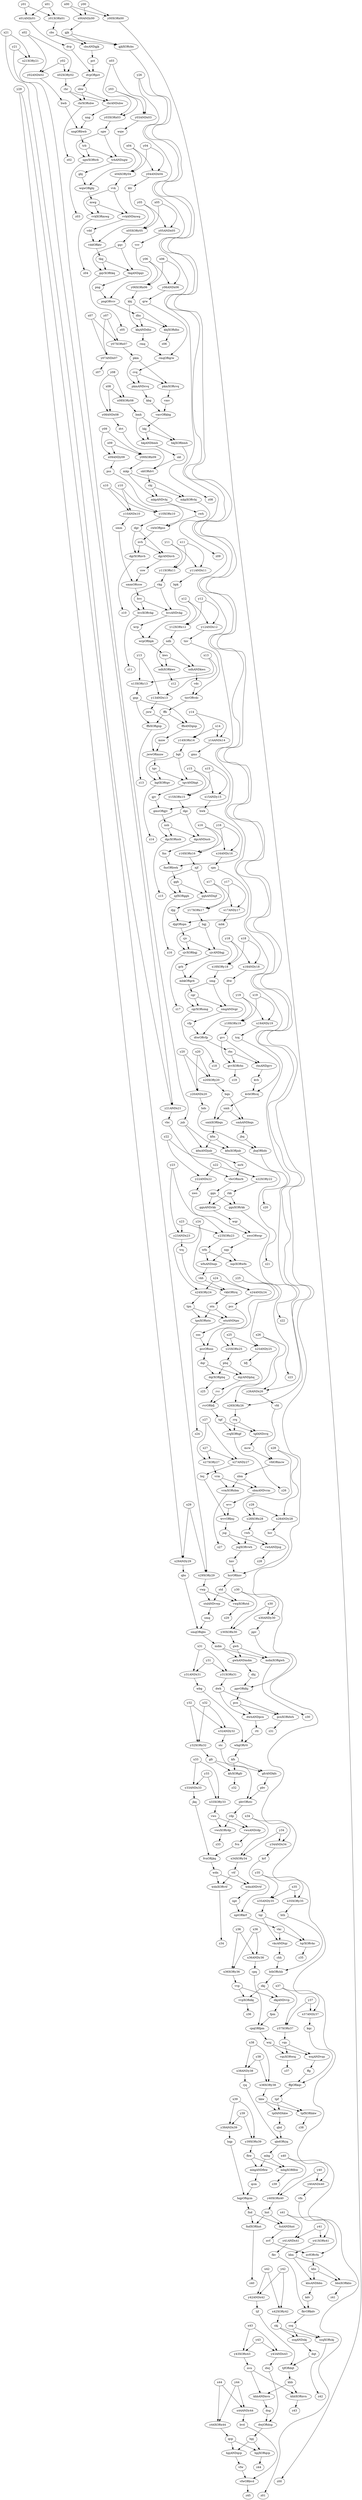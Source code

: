 strict digraph {


	"y20" [  weight=0 ];

	"y20" -> "x20XORy20" [  weight=0 ];

	"y20" -> "y20ANDx20" [  weight=0 ];

	"ntn" [  weight=0 ];

	"ntn" -> "tpnXORntn" [  weight=0 ];

	"ntn" -> "ntnANDtpn" [  weight=0 ];

	"x21" [  weight=0 ];

	"x21" -> "x21XORy21" [  weight=0 ];

	"x21" -> "y21ANDx21" [  weight=0 ];

	"y24" [  weight=0 ];

	"y24" -> "x24XORy24" [  weight=0 ];

	"y24" -> "x24ANDy24" [  weight=0 ];

	"dkj" [  weight=0 ];

	"dkj" -> "dkjANDvvp" [  weight=0 ];

	"dkj" -> "vvpXORdkj" [  weight=0 ];

	"z45" [  weight=0 ];

	"x26" [  weight=0 ];

	"x26" -> "y26ANDx26" [  weight=0 ];

	"x26" -> "x26XORy26" [  weight=0 ];

	"gqv" [  weight=0 ];

	"gqv" -> "gqvXORtkq" [  weight=0 ];

	"gqv" -> "tkqANDgqv" [  weight=0 ];

	"grb" [  weight=0 ];

	"grb" -> "mbkORgrb" [  weight=0 ];

	"nng" [  weight=0 ];

	"nng" -> "nngORbwb" [  weight=0 ];

	"y09" [  weight=0 ];

	"y09" -> "x09ANDy09" [  weight=0 ];

	"y09" -> "y09XORx09" [  weight=0 ];

	"y08" [  weight=0 ];

	"y08" -> "x08XORy08" [  weight=0 ];

	"y08" -> "y08ANDx08" [  weight=0 ];

	"x39" [  weight=0 ];

	"x39" -> "y39XORx39" [  weight=0 ];

	"x39" -> "y39ANDx39" [  weight=0 ];

	"hvcXORvkg" [  weight=0 ];

	"hvcXORvkg" -> "z11" [  weight=0 ];

	"x04XORy04" [  weight=0 ];

	"x04XORy04" -> "vvk" [  weight=0 ];

	"vfwORbvd" [  weight=0 ];

	"vfwORbvd" -> "z45" [  weight=0 ];

	"x38" [  weight=0 ];

	"x38" -> "x38XORy38" [  weight=0 ];

	"x38" -> "x38ANDy38" [  weight=0 ];

	"x31" [  weight=0 ];

	"x31" -> "y31XORx31" [  weight=0 ];

	"x31" -> "y31ANDx31" [  weight=0 ];

	"y09XORx09" [  weight=0 ];

	"y09XORx09" -> "mkp" [  weight=0 ];

	"y39" [  weight=0 ];

	"y39" -> "y39XORx39" [  weight=0 ];

	"y39" -> "y39ANDx39" [  weight=0 ];

	"khsANDbbn" [  weight=0 ];

	"khsANDbbn" -> "kdv" [  weight=0 ];

	"y02ANDx02" [  weight=0 ];

	"y02ANDx02" -> "bwb" [  weight=0 ];

	"vrm" [  weight=0 ];

	"vrm" -> "vrmXORsbm" [  weight=0 ];

	"vrm" -> "sbmANDvrm" [  weight=0 ];

	"y16XORx16" [  weight=0 ];

	"y16XORx16" -> "njf" [  weight=0 ];

	"ntnANDtpn" [  weight=0 ];

	"ntnANDtpn" -> "sns" [  weight=0 ];

	"vdc" [  weight=0 ];

	"vdc" -> "tnvORvdc" [  weight=0 ];

	"nqsXORwfn" [  weight=0 ];

	"nqsXORwfn" -> "z23" [  weight=0 ];

	"y31ANDx31" [  weight=0 ];

	"y31ANDx31" -> "wbg" [  weight=0 ];

	"pkmANDcvq" [  weight=0 ];

	"pkmANDcvq" -> "kbg" [  weight=0 ];

	"vmv" [  weight=0 ];

	"vmv" -> "vmvORkbg" [  weight=0 ];

	"hcrORhnv" [  weight=0 ];

	"hcrORhnv" -> "std" [  weight=0 ];

	"tpf" [  weight=0 ];

	"tpf" -> "tpfANDhkw" [  weight=0 ];

	"tpf" -> "tpfXORhkw" [  weight=0 ];

	"khbANDnvn" [  weight=0 ];

	"khbANDnvn" -> "dsg" [  weight=0 ];

	"z37" [  weight=0 ];

	"tgvANDbgt" [  weight=0 ];

	"tgvANDbgt" -> "gjv" [  weight=0 ];

	"y30XORx30" [  weight=0 ];

	"y30XORx30" -> "gwh" [  weight=0 ];

	"vdd" [  weight=0 ];

	"vdd" -> "vddORktr" [  weight=0 ];

	"x36XORy36" [  weight=0 ];

	"x36XORy36" -> "vvp" [  weight=0 ];

	"kvbORtcq" [  weight=0 ];

	"kvbORtcq" -> "smh" [  weight=0 ];

	"wnjANDvqs" [  weight=0 ];

	"wnjANDvqs" -> "ffg" [  weight=0 ];

	"y40XORx40" [  weight=0 ];

	"y40XORx40" -> "hnt" [  weight=0 ];

	"kbj" [  weight=0 ];

	"kbj" -> "kbjANDdhs" [  weight=0 ];

	"kbj" -> "kbjXORdhs" [  weight=0 ];

	"vbj" [  weight=0 ];

	"vbj" -> "mkpANDvbj" [  weight=0 ];

	"vbj" -> "mkpXORvbj" [  weight=0 ];

	"kbjANDdhs" [  weight=0 ];

	"kbjANDdhs" -> "rmq" [  weight=0 ];

	"y35" [  weight=0 ];

	"y35" -> "x35XORy35" [  weight=0 ];

	"y35" -> "x35ANDy35" [  weight=0 ];

	"x27XORy27" [  weight=0 ];

	"x27XORy27" -> "vrm" [  weight=0 ];

	"cbs" [  weight=0 ];

	"cbs" -> "cbsANDgjk" [  weight=0 ];

	"cbs" -> "gjkXORcbs" [  weight=0 ];

	"kfmXORjnb" [  weight=0 ];

	"kfmXORjnb" -> "z21" [  weight=0 ];

	"rbr" [  weight=0 ];

	"rbr" -> "rbrANDsbw" [  weight=0 ];

	"rbr" -> "rbrXORsbw" [  weight=0 ];

	"rrq" [  weight=0 ];

	"rrq" -> "rrqXORtgf" [  weight=0 ];

	"rrq" -> "tgfANDrrq" [  weight=0 ];

	"y07ANDx07" [  weight=0 ];

	"y07ANDx07" -> "z07" [  weight=0 ];

	"y03XORx03" [  weight=0 ];

	"y03XORx03" -> "sgw" [  weight=0 ];

	"kbg" [  weight=0 ];

	"kbg" -> "vmvORkbg" [  weight=0 ];

	"y22" [  weight=0 ];

	"y22" -> "y22ANDx22" [  weight=0 ];

	"y22" -> "x22XORy22" [  weight=0 ];

	"gvv" [  weight=0 ];

	"gvv" -> "gvvXORrbs" [  weight=0 ];

	"gvv" -> "rbsANDgvv" [  weight=0 ];

	"hpjXORqcp" [  weight=0 ];

	"hpjXORqcp" -> "z44" [  weight=0 ];

	"x05XORy05" [  weight=0 ];

	"x05XORy05" -> "gqv" [  weight=0 ];

	"hkjANDbmh" [  weight=0 ];

	"hkjANDbmh" -> "skt" [  weight=0 ];

	"gvvXORrbs" [  weight=0 ];

	"gvvXORrbs" -> "z19" [  weight=0 ];

	"x25ANDy25" [  weight=0 ];

	"x25ANDy25" -> "bfj" [  weight=0 ];

	"dqt" [  weight=0 ];

	"dqt" -> "tjfORdqt" [  weight=0 ];

	"tnvORvdc" [  weight=0 ];

	"tnvORvdc" -> "ffb" [  weight=0 ];

	"mcw" [  weight=0 ];

	"mcw" -> "vfdORmcw" [  weight=0 ];

	"ndh" [  weight=0 ];

	"ndh" -> "ndhXORkws" [  weight=0 ];

	"ndh" -> "ndhANDkws" [  weight=0 ];

	"x21XORy21" [  weight=0 ];

	"x21XORy21" -> "jnb" [  weight=0 ];

	"kbjXORdhs" [  weight=0 ];

	"kbjXORdhs" -> "z06" [  weight=0 ];

	"fnd" [  weight=0 ];

	"fnd" -> "fndXORhnt" [  weight=0 ];

	"fnd" -> "fndANDhnt" [  weight=0 ];

	"gnp" [  weight=0 ];

	"gnp" -> "ffbXORgnp" [  weight=0 ];

	"gnp" -> "ffbANDgnp" [  weight=0 ];

	"wrpORbpk" [  weight=0 ];

	"wrpORbpk" -> "kws" [  weight=0 ];

	"z02" [  weight=0 ];

	"smhANDbqn" [  weight=0 ];

	"smhANDbqn" -> "jbq" [  weight=0 ];

	"y10ANDx10" [  weight=0 ];

	"y10ANDx10" -> "smm" [  weight=0 ];

	"y43XORx43" [  weight=0 ];

	"y43XORx43" -> "nvn" [  weight=0 ];

	"dwhANDpcn" [  weight=0 ];

	"dwhANDpcn" -> "rtt" [  weight=0 ];

	"y38" [  weight=0 ];

	"y38" -> "x38XORy38" [  weight=0 ];

	"y38" -> "x38ANDy38" [  weight=0 ];

	"x10" [  weight=0 ];

	"x10" -> "y10XORx10" [  weight=0 ];

	"x10" -> "y10ANDx10" [  weight=0 ];

	"skt" [  weight=0 ];

	"skt" -> "sktORdvt" [  weight=0 ];

	"z03" [  weight=0 ];

	"wdn" [  weight=0 ];

	"wdn" -> "wdnXORvtf" [  weight=0 ];

	"wdn" -> "wdnANDvtf" [  weight=0 ];

	"cjvXORbgj" [  weight=0 ];

	"cjvXORbgj" -> "z17" [  weight=0 ];

	"wvv" [  weight=0 ];

	"wvv" -> "wvvORbsj" [  weight=0 ];

	"smgANDcgr" [  weight=0 ];

	"smgANDcgr" -> "vfp" [  weight=0 ];

	"trq" [  weight=0 ];

	"trq" -> "vkhORtrq" [  weight=0 ];

	"fndXORhnt" [  weight=0 ];

	"fndXORhnt" -> "z40" [  weight=0 ];

	"dgrXORnvh" [  weight=0 ];

	"dgrXORnvh" -> "z10" [  weight=0 ];

	"x41" [  weight=0 ];

	"x41" -> "y41ANDx41" [  weight=0 ];

	"x41" -> "y41XORx41" [  weight=0 ];

	"fns" [  weight=0 ];

	"fns" -> "fnsORhwk" [  weight=0 ];

	"vfd" [  weight=0 ];

	"vfd" -> "vfdORmcw" [  weight=0 ];

	"nvfORvfn" [  weight=0 ];

	"nvfORvfn" -> "khs" [  weight=0 ];

	"qbdORrjq" [  weight=0 ];

	"qbdORrjq" -> "mbg" [  weight=0 ];

	"x44" [  weight=0 ];

	"x44" -> "y44XORx44" [  weight=0 ];

	"x44" -> "x44ANDy44" [  weight=0 ];

	"vkh" [  weight=0 ];

	"vkh" -> "vkhORtrq" [  weight=0 ];

	"std" [  weight=0 ];

	"std" -> "stdANDvwp" [  weight=0 ];

	"std" -> "vwpXORstd" [  weight=0 ];

	"x19ANDy19" [  weight=0 ];

	"x19ANDy19" -> "tcq" [  weight=0 ];

	"gqvXORtkq" [  weight=0 ];

	"gqvXORtkq" -> "z05" [  weight=0 ];

	"nqs" [  weight=0 ];

	"nqs" -> "nqsXORwfn" [  weight=0 ];

	"nqs" -> "wfnANDnqs" [  weight=0 ];

	"z25" [  weight=0 ];

	"ggn" [  weight=0 ];

	"ggn" -> "ggnXORrkk" [  weight=0 ];

	"ggn" -> "ggnANDrkk" [  weight=0 ];

	"wqwORgbj" [  weight=0 ];

	"wqwORgbj" -> "mwg" [  weight=0 ];

	"x01" [  weight=0 ];

	"x01" -> "x01ANDy01" [  weight=0 ];

	"x01" -> "y01XORx01" [  weight=0 ];

	"nvf" [  weight=0 ];

	"nvf" -> "nvfORvfn" [  weight=0 ];

	"y30" [  weight=0 ];

	"y30" -> "x30ANDy30" [  weight=0 ];

	"y30" -> "y30XORx30" [  weight=0 ];

	"cpq" [  weight=0 ];

	"cpq" -> "cpqORfpm" [  weight=0 ];

	"x02" [  weight=0 ];

	"x02" -> "x02XORy02" [  weight=0 ];

	"x02" -> "y02ANDx02" [  weight=0 ];

	"vkcANDtqr" [  weight=0 ];

	"vkcANDtqr" -> "chh" [  weight=0 ];

	"x11" [  weight=0 ];

	"x11" -> "y11XORx11" [  weight=0 ];

	"x11" -> "y11ANDx11" [  weight=0 ];

	"ktr" [  weight=0 ];

	"ktr" -> "vddORktr" [  weight=0 ];

	"stc" [  weight=0 ];

	"stc" -> "pbvORstc" [  weight=0 ];

	"y12XORx12" [  weight=0 ];

	"y12XORx12" -> "ndh" [  weight=0 ];

	"mdm" [  weight=0 ];

	"mdm" -> "mdmXORgwh" [  weight=0 ];

	"mdm" -> "gwhANDmdm" [  weight=0 ];

	"y01" [  weight=0 ];

	"y01" -> "x01ANDy01" [  weight=0 ];

	"y01" -> "y01XORx01" [  weight=0 ];

	"jnb" [  weight=0 ];

	"jnb" -> "kfmXORjnb" [  weight=0 ];

	"jnb" -> "kfmANDjnb" [  weight=0 ];

	"vtf" [  weight=0 ];

	"vtf" -> "wdnANDvtf" [  weight=0 ];

	"vtf" -> "wdnXORvtf" [  weight=0 ];

	"y43ANDx43" [  weight=0 ];

	"y43ANDx43" -> "dwj" [  weight=0 ];

	"mkpANDvbj" [  weight=0 ];

	"mkpANDvbj" -> "cwh" [  weight=0 ];

	"jbqORhds" [  weight=0 ];

	"jbqORhds" -> "z20" [  weight=0 ];

	"dhs" [  weight=0 ];

	"dhs" -> "kbjANDdhs" [  weight=0 ];

	"dhs" -> "kbjXORdhs" [  weight=0 ];

	"y12ANDx12" [  weight=0 ];

	"y12ANDx12" -> "tnv" [  weight=0 ];

	"vfp" [  weight=0 ];

	"vfp" -> "dtwORvfp" [  weight=0 ];

	"y40ANDx40" [  weight=0 ];

	"y40ANDx40" -> "vfn" [  weight=0 ];

	"vvpXORdkj" [  weight=0 ];

	"vvpXORdkj" -> "z36" [  weight=0 ];

	"rbs" [  weight=0 ];

	"rbs" -> "gvvXORrbs" [  weight=0 ];

	"rbs" -> "rbsANDgvv" [  weight=0 ];

	"wbg" [  weight=0 ];

	"wbg" -> "wbgORrtt" [  weight=0 ];

	"z36" [  weight=0 ];

	"z34" [  weight=0 ];

	"ssq" [  weight=0 ];

	"ssq" -> "ssqXORskj" [  weight=0 ];

	"ssq" -> "ssqANDskj" [  weight=0 ];

	"z06" [  weight=0 ];

	"vkc" [  weight=0 ];

	"vkc" -> "tqrXORvkc" [  weight=0 ];

	"vkc" -> "vkcANDtqr" [  weight=0 ];

	"hqp" [  weight=0 ];

	"hqp" -> "hqpORqcm" [  weight=0 ];

	"z10" [  weight=0 ];

	"z05" [  weight=0 ];

	"pbvORstc" [  weight=0 ];

	"pbvORstc" -> "rdp" [  weight=0 ];

	"y11ANDx11" [  weight=0 ];

	"y11ANDx11" -> "bpk" [  weight=0 ];

	"y44" [  weight=0 ];

	"y44" -> "y44XORx44" [  weight=0 ];

	"y44" -> "x44ANDy44" [  weight=0 ];

	"spn" [  weight=0 ];

	"spn" -> "djgORspn" [  weight=0 ];

	"y23" [  weight=0 ];

	"y23" -> "y23XORx23" [  weight=0 ];

	"y23" -> "y23ANDx23" [  weight=0 ];

	"y17XORx17" [  weight=0 ];

	"y17XORx17" -> "bgj" [  weight=0 ];

	"kfmANDjnb" [  weight=0 ];

	"kfmANDjnb" -> "mrb" [  weight=0 ];

	"mkpXORvbj" [  weight=0 ];

	"mkpXORvbj" -> "z09" [  weight=0 ];

	"x28" [  weight=0 ];

	"x28" -> "y28XORx28" [  weight=0 ];

	"x28" -> "x28ANDy28" [  weight=0 ];

	"nvh" [  weight=0 ];

	"nvh" -> "dgrANDnvh" [  weight=0 ];

	"nvh" -> "dgrXORnvh" [  weight=0 ];

	"bgt" [  weight=0 ];

	"bgt" -> "bgtXORtgv" [  weight=0 ];

	"bgt" -> "tgvANDbgt" [  weight=0 ];

	"x18XORy18" [  weight=0 ];

	"x18XORy18" -> "smg" [  weight=0 ];

	"smhXORbqn" [  weight=0 ];

	"smhXORbqn" -> "kfm" [  weight=0 ];

	"kqc" [  weight=0 ];

	"kqc" -> "ffgORkqc" [  weight=0 ];

	"y21" [  weight=0 ];

	"y21" -> "x21XORy21" [  weight=0 ];

	"y21" -> "y21ANDx21" [  weight=0 ];

	"vvk" [  weight=0 ];

	"vvk" -> "vvkANDmwg" [  weight=0 ];

	"vvk" -> "vvkXORmwg" [  weight=0 ];

	"wnj" [  weight=0 ];

	"wnj" -> "vqsXORwnj" [  weight=0 ];

	"wnj" -> "wnjANDvqs" [  weight=0 ];

	"pss" [  weight=0 ];

	"pss" -> "cwhORpss" [  weight=0 ];

	"bqn" [  weight=0 ];

	"bqn" -> "smhXORbqn" [  weight=0 ];

	"bqn" -> "smhANDbqn" [  weight=0 ];

	"x43" [  weight=0 ];

	"x43" -> "y43ANDx43" [  weight=0 ];

	"x43" -> "y43XORx43" [  weight=0 ];

	"cwhORpss" [  weight=0 ];

	"cwhORpss" -> "nvh" [  weight=0 ];

	"rmq" [  weight=0 ];

	"rmq" -> "rmqORqrw" [  weight=0 ];

	"z26" [  weight=0 ];

	"x24XORy24" [  weight=0 ];

	"x24XORy24" -> "tpn" [  weight=0 ];

	"rkk" [  weight=0 ];

	"rkk" -> "ggnANDrkk" [  weight=0 ];

	"rkk" -> "ggnXORrkk" [  weight=0 ];

	"x30ANDy30" [  weight=0 ];

	"x30ANDy30" -> "ppv" [  weight=0 ];

	"z13" [  weight=0 ];

	"dgrANDnvh" [  weight=0 ];

	"dgrANDnvh" -> "csw" [  weight=0 ];

	"dgc" [  weight=0 ];

	"dgc" -> "dgcXORnsh" [  weight=0 ];

	"dgc" -> "dgcANDnsh" [  weight=0 ];

	"hnt" [  weight=0 ];

	"hnt" -> "fndANDhnt" [  weight=0 ];

	"hnt" -> "fndXORhnt" [  weight=0 ];

	"vwp" [  weight=0 ];

	"vwp" -> "stdANDvwp" [  weight=0 ];

	"vwp" -> "vwpXORstd" [  weight=0 ];

	"x08XORy08" [  weight=0 ];

	"x08XORy08" -> "bmh" [  weight=0 ];

	"sgw" [  weight=0 ];

	"sgw" -> "trbANDsgw" [  weight=0 ];

	"sgw" -> "sgwXORtrb" [  weight=0 ];

	"vrmXORsbm" [  weight=0 ];

	"vrmXORsbm" -> "z27" [  weight=0 ];

	"x32" [  weight=0 ];

	"x32" -> "x32ANDy32" [  weight=0 ];

	"x32" -> "y32XORx32" [  weight=0 ];

	"y25" [  weight=0 ];

	"y25" -> "y25XORx25" [  weight=0 ];

	"y25" -> "x25ANDy25" [  weight=0 ];

	"cwh" [  weight=0 ];

	"cwh" -> "cwhORpss" [  weight=0 ];

	"x40" [  weight=0 ];

	"x40" -> "y40ANDx40" [  weight=0 ];

	"x40" -> "y40XORx40" [  weight=0 ];

	"nvn" [  weight=0 ];

	"nvn" -> "khbXORnvn" [  weight=0 ];

	"nvn" -> "khbANDnvn" [  weight=0 ];

	"mrb" [  weight=0 ];

	"mrb" -> "vbcORmrb" [  weight=0 ];

	"y13" [  weight=0 ];

	"y13" -> "x13XORy13" [  weight=0 ];

	"y13" -> "y13ANDx13" [  weight=0 ];

	"bgtXORtgv" [  weight=0 ];

	"bgtXORtgv" -> "z14" [  weight=0 ];

	"wfn" [  weight=0 ];

	"wfn" -> "nqsXORwfn" [  weight=0 ];

	"wfn" -> "wfnANDnqs" [  weight=0 ];

	"bbn" [  weight=0 ];

	"bbn" -> "bbnXORkhs" [  weight=0 ];

	"bbn" -> "khsANDbbn" [  weight=0 ];

	"z01" [  weight=0 ];

	"x20" [  weight=0 ];

	"x20" -> "x20XORy20" [  weight=0 ];

	"x20" -> "y20ANDx20" [  weight=0 ];

	"dtw" [  weight=0 ];

	"dtw" -> "dtwORvfp" [  weight=0 ];

	"dsg" [  weight=0 ];

	"dsg" -> "dwjORdsg" [  weight=0 ];

	"y23ANDx23" [  weight=0 ];

	"y23ANDx23" -> "trq" [  weight=0 ];

	"y21ANDx21" [  weight=0 ];

	"y21ANDx21" -> "vbc" [  weight=0 ];

	"y00" [  weight=0 ];

	"y00" -> "x00ANDy00" [  weight=0 ];

	"y00" -> "y00XORx00" [  weight=0 ];

	"wvvORbsj" [  weight=0 ];

	"wvvORbsj" -> "jsg" [  weight=0 ];

	"rmqORqrw" [  weight=0 ];

	"rmqORqrw" -> "cvq" [  weight=0 ];

	"rbsANDgvv" [  weight=0 ];

	"rbsANDgvv" -> "kvb" [  weight=0 ];

	"mbgANDfbw" [  weight=0 ];

	"mbgANDfbw" -> "qcm" [  weight=0 ];

	"khbXORnvn" [  weight=0 ];

	"khbXORnvn" -> "z43" [  weight=0 ];

	"gmsORgjv" [  weight=0 ];

	"gmsORgjv" -> "nsh" [  weight=0 ];

	"vcv" [  weight=0 ];

	"vcv" -> "pngORvcv" [  weight=0 ];

	"x33XORy33" [  weight=0 ];

	"x33XORy33" -> "vws" [  weight=0 ];

	"bmh" [  weight=0 ];

	"bmh" -> "hkjXORbmh" [  weight=0 ];

	"bmh" -> "hkjANDbmh" [  weight=0 ];

	"x37" [  weight=0 ];

	"x37" -> "x37ANDy37" [  weight=0 ];

	"x37" -> "y37XORx37" [  weight=0 ];

	"y00XORx00" [  weight=0 ];

	"y00XORx00" -> "z00" [  weight=0 ];

	"x18" [  weight=0 ];

	"x18" -> "x18XORy18" [  weight=0 ];

	"x18" -> "x18ANDy18" [  weight=0 ];

	"x37ANDy37" [  weight=0 ];

	"x37ANDy37" -> "kqc" [  weight=0 ];

	"ndhANDkws" [  weight=0 ];

	"ndhANDkws" -> "vdc" [  weight=0 ];

	"sbm" [  weight=0 ];

	"sbm" -> "vrmXORsbm" [  weight=0 ];

	"sbm" -> "sbmANDvrm" [  weight=0 ];

	"bfj" [  weight=0 ];

	"bfj" -> "rvrORbfj" [  weight=0 ];

	"trbANDsgw" [  weight=0 ];

	"trbANDsgw" -> "gbj" [  weight=0 ];

	"pbv" [  weight=0 ];

	"pbv" -> "pbvORstc" [  weight=0 ];

	"smq" [  weight=0 ];

	"smq" -> "smqORqbs" [  weight=0 ];

	"vqsXORwnj" [  weight=0 ];

	"vqsXORwnj" -> "z37" [  weight=0 ];

	"mdmXORgwh" [  weight=0 ];

	"mdmXORgwh" -> "z30" [  weight=0 ];

	"mbgXORfbw" [  weight=0 ];

	"mbgXORfbw" -> "z39" [  weight=0 ];

	"y34ANDx34" [  weight=0 ];

	"y34ANDx34" -> "krf" [  weight=0 ];

	"gfr" [  weight=0 ];

	"gfr" -> "gfrANDkfs" [  weight=0 ];

	"gfr" -> "kfsXORgfr" [  weight=0 ];

	"vvkANDmwg" [  weight=0 ];

	"vvkANDmwg" -> "vdd" [  weight=0 ];

	"y07" [  weight=0 ];

	"y07" -> "y07ANDx07" [  weight=0 ];

	"y07" -> "y07XORx07" [  weight=0 ];

	"z28" [  weight=0 ];

	"y19XORx19" [  weight=0 ];

	"y19XORx19" -> "gvv" [  weight=0 ];

	"hwk" [  weight=0 ];

	"hwk" -> "fnsORhwk" [  weight=0 ];

	"y20ANDx20" [  weight=0 ];

	"y20ANDx20" -> "hds" [  weight=0 ];

	"sktORdvt" [  weight=0 ];

	"sktORdvt" -> "vbj" [  weight=0 ];

	"wfnANDnqs" [  weight=0 ];

	"wfnANDnqs" -> "vkh" [  weight=0 ];

	"mwg" [  weight=0 ];

	"mwg" -> "vvkANDmwg" [  weight=0 ];

	"mwg" -> "vvkXORmwg" [  weight=0 ];

	"y12" [  weight=0 ];

	"y12" -> "y12XORx12" [  weight=0 ];

	"y12" -> "y12ANDx12" [  weight=0 ];

	"y27" [  weight=0 ];

	"y27" -> "x27ANDy27" [  weight=0 ];

	"y27" -> "x27XORy27" [  weight=0 ];

	"x35XORy35" [  weight=0 ];

	"x35XORy35" -> "hth" [  weight=0 ];

	"wqr" [  weight=0 ];

	"wqr" -> "nwsORwqr" [  weight=0 ];

	"z12" [  weight=0 ];

	"npt" [  weight=0 ];

	"npt" -> "nptORkrf" [  weight=0 ];

	"fnsORhwk" [  weight=0 ];

	"fnsORhwk" -> "ggh" [  weight=0 ];

	"nptORkrf" [  weight=0 ];

	"nptORkrf" -> "vkc" [  weight=0 ];

	"y26" [  weight=0 ];

	"y26" -> "y26ANDx26" [  weight=0 ];

	"y26" -> "x26XORy26" [  weight=0 ];

	"gjk" [  weight=0 ];

	"gjk" -> "cbsANDgjk" [  weight=0 ];

	"gjk" -> "gjkXORcbs" [  weight=0 ];

	"vwpXORstd" [  weight=0 ];

	"vwpXORstd" -> "z29" [  weight=0 ];

	"jsg" [  weight=0 ];

	"jsg" -> "jsgXORvwh" [  weight=0 ];

	"jsg" -> "vwhANDjsg" [  weight=0 ];

	"y41ANDx41" [  weight=0 ];

	"y41ANDx41" -> "fkv" [  weight=0 ];

	"x23" [  weight=0 ];

	"x23" -> "y23XORx23" [  weight=0 ];

	"x23" -> "y23ANDx23" [  weight=0 ];

	"z43" [  weight=0 ];

	"x03" [  weight=0 ];

	"x03" -> "y03ANDx03" [  weight=0 ];

	"x03" -> "y03XORx03" [  weight=0 ];

	"z42" [  weight=0 ];

	"rdp" [  weight=0 ];

	"rdp" -> "vwsANDrdp" [  weight=0 ];

	"rdp" -> "vwsXORrdp" [  weight=0 ];

	"z38" [  weight=0 ];

	"y18" [  weight=0 ];

	"y18" -> "x18ANDy18" [  weight=0 ];

	"y18" -> "x18XORy18" [  weight=0 ];

	"x20XORy20" [  weight=0 ];

	"x20XORy20" -> "bqn" [  weight=0 ];

	"nws" [  weight=0 ];

	"nws" -> "nwsORwqr" [  weight=0 ];

	"x15ANDy15" [  weight=0 ];

	"x15ANDy15" -> "hwk" [  weight=0 ];

	"y33ANDx33" [  weight=0 ];

	"y33ANDx33" -> "jkq" [  weight=0 ];

	"z18" [  weight=0 ];

	"x29" [  weight=0 ];

	"x29" -> "x29ANDy29" [  weight=0 ];

	"x29" -> "x29XORy29" [  weight=0 ];

	"sgwXORtrb" [  weight=0 ];

	"sgwXORtrb" -> "z03" [  weight=0 ];

	"x36ANDy36" [  weight=0 ];

	"x36ANDy36" -> "cpq" [  weight=0 ];

	"ggh" [  weight=0 ];

	"ggh" -> "njfXORggh" [  weight=0 ];

	"ggh" -> "gghANDnjf" [  weight=0 ];

	"x34" [  weight=0 ];

	"x34" -> "y34ANDx34" [  weight=0 ];

	"x34" -> "x34XORy34" [  weight=0 ];

	"sns" [  weight=0 ];

	"sns" -> "pccORsns" [  weight=0 ];

	"x09" [  weight=0 ];

	"x09" -> "x09ANDy09" [  weight=0 ];

	"x09" -> "y09XORx09" [  weight=0 ];

	"hpj" [  weight=0 ];

	"hpj" -> "hpjANDqcp" [  weight=0 ];

	"hpj" -> "hpjXORqcp" [  weight=0 ];

	"fvn" [  weight=0 ];

	"fvn" -> "fvnORjkq" [  weight=0 ];

	"x22" [  weight=0 ];

	"x22" -> "y22ANDx22" [  weight=0 ];

	"x22" -> "x22XORy22" [  weight=0 ];

	"njfXORggh" [  weight=0 ];

	"njfXORggh" -> "z16" [  weight=0 ];

	"y14" [  weight=0 ];

	"y14" -> "y14ANDx14" [  weight=0 ];

	"y14" -> "y14XORx14" [  weight=0 ];

	"wqw" [  weight=0 ];

	"wqw" -> "wqwORgbj" [  weight=0 ];

	"kfs" [  weight=0 ];

	"kfs" -> "kfsXORgfr" [  weight=0 ];

	"kfs" -> "gfrANDkfs" [  weight=0 ];

	"bgj" [  weight=0 ];

	"bgj" -> "cjvXORbgj" [  weight=0 ];

	"bgj" -> "cjvANDbgj" [  weight=0 ];

	"x27" [  weight=0 ];

	"x27" -> "x27ANDy27" [  weight=0 ];

	"x27" -> "x27XORy27" [  weight=0 ];

	"rjq" [  weight=0 ];

	"rjq" -> "qbdORrjq" [  weight=0 ];

	"vwsANDrdp" [  weight=0 ];

	"vwsANDrdp" -> "fvn" [  weight=0 ];

	"z23" [  weight=0 ];

	"fkvORkdv" [  weight=0 ];

	"fkvORkdv" -> "ssq" [  weight=0 ];

	"z00" [  weight=0 ];

	"y23XORx23" [  weight=0 ];

	"y23XORx23" -> "wfn" [  weight=0 ];

	"jsgXORvwh" [  weight=0 ];

	"jsgXORvwh" -> "hnv" [  weight=0 ];

	"x16ANDy16" [  weight=0 ];

	"x16ANDy16" -> "spn" [  weight=0 ];

	"qrw" [  weight=0 ];

	"qrw" -> "rmqORqrw" [  weight=0 ];

	"kdv" [  weight=0 ];

	"kdv" -> "fkvORkdv" [  weight=0 ];

	"bpk" [  weight=0 ];

	"bpk" -> "wrpORbpk" [  weight=0 ];

	"z21" [  weight=0 ];

	"vddORktr" [  weight=0 ];

	"vddORktr" -> "tkq" [  weight=0 ];

	"x36" [  weight=0 ];

	"x36" -> "x36ANDy36" [  weight=0 ];

	"x36" -> "x36XORy36" [  weight=0 ];

	"fvnORjkq" [  weight=0 ];

	"fvnORjkq" -> "wdn" [  weight=0 ];

	"ndhXORkws" [  weight=0 ];

	"ndhXORkws" -> "z12" [  weight=0 ];

	"nwsORwqr" [  weight=0 ];

	"nwsORwqr" -> "nqs" [  weight=0 ];

	"hvc" [  weight=0 ];

	"hvc" -> "hvcANDvkg" [  weight=0 ];

	"hvc" -> "hvcXORvkg" [  weight=0 ];

	"pcnXORdwh" [  weight=0 ];

	"pcnXORdwh" -> "z31" [  weight=0 ];

	"hcr" [  weight=0 ];

	"hcr" -> "hcrORhnv" [  weight=0 ];

	"tgf" [  weight=0 ];

	"tgf" -> "rrqXORtgf" [  weight=0 ];

	"tgf" -> "tgfANDrrq" [  weight=0 ];

	"x06" [  weight=0 ];

	"x06" -> "y06XORx06" [  weight=0 ];

	"x06" -> "y06ANDx06" [  weight=0 ];

	"cjvANDbgj" [  weight=0 ];

	"cjvANDbgj" -> "grb" [  weight=0 ];

	"mbk" [  weight=0 ];

	"mbk" -> "mbkORgrb" [  weight=0 ];

	"mbg" [  weight=0 ];

	"mbg" -> "mbgANDfbw" [  weight=0 ];

	"mbg" -> "mbgXORfbw" [  weight=0 ];

	"y43" [  weight=0 ];

	"y43" -> "y43XORx43" [  weight=0 ];

	"y43" -> "y43ANDx43" [  weight=0 ];

	"smqORqbs" [  weight=0 ];

	"smqORqbs" -> "mdm" [  weight=0 ];

	"z20" [  weight=0 ];

	"z27" [  weight=0 ];

	"gfrANDkfs" [  weight=0 ];

	"gfrANDkfs" -> "pbv" [  weight=0 ];

	"x42XORy42" [  weight=0 ];

	"x42XORy42" -> "skj" [  weight=0 ];

	"smg" [  weight=0 ];

	"smg" -> "cgrXORsmg" [  weight=0 ];

	"smg" -> "smgANDcgr" [  weight=0 ];

	"y37" [  weight=0 ];

	"y37" -> "x37ANDy37" [  weight=0 ];

	"y37" -> "y37XORx37" [  weight=0 ];

	"cgrXORsmg" [  weight=0 ];

	"cgrXORsmg" -> "z18" [  weight=0 ];

	"x13XORy13" [  weight=0 ];

	"x13XORy13" -> "gnp" [  weight=0 ];

	"x08" [  weight=0 ];

	"x08" -> "y08ANDx08" [  weight=0 ];

	"x08" -> "x08XORy08" [  weight=0 ];

	"ffgORkqc" [  weight=0 ];

	"ffgORkqc" -> "tpf" [  weight=0 ];

	"nngORbwb" [  weight=0 ];

	"nngORbwb" -> "trb" [  weight=0 ];

	"dvp" [  weight=0 ];

	"dvp" -> "dvpORpct" [  weight=0 ];

	"tpn" [  weight=0 ];

	"tpn" -> "ntnANDtpn" [  weight=0 ];

	"tpn" -> "tpnXORntn" [  weight=0 ];

	"x35" [  weight=0 ];

	"x35" -> "x35XORy35" [  weight=0 ];

	"x35" -> "x35ANDy35" [  weight=0 ];

	"y32XORx32" [  weight=0 ];

	"y32XORx32" -> "gfr" [  weight=0 ];

	"vwhANDjsg" [  weight=0 ];

	"vwhANDjsg" -> "z28" [  weight=0 ];

	"y11" [  weight=0 ];

	"y11" -> "y11ANDx11" [  weight=0 ];

	"y11" -> "y11XORx11" [  weight=0 ];

	"jbq" [  weight=0 ];

	"jbq" -> "jbqORhds" [  weight=0 ];

	"pcc" [  weight=0 ];

	"pcc" -> "pccORsns" [  weight=0 ];

	"tpfXORhkw" [  weight=0 ];

	"tpfXORhkw" -> "z38" [  weight=0 ];

	"y26ANDx26" [  weight=0 ];

	"y26ANDx26" -> "vfd" [  weight=0 ];

	"x25" [  weight=0 ];

	"x25" -> "y25XORx25" [  weight=0 ];

	"x25" -> "x25ANDy25" [  weight=0 ];

	"fndANDhnt" [  weight=0 ];

	"fndANDhnt" -> "nvf" [  weight=0 ];

	"mnw" [  weight=0 ];

	"mnw" -> "jwwORmnw" [  weight=0 ];

	"rrqXORtgf" [  weight=0 ];

	"rrqXORtgf" -> "z26" [  weight=0 ];

	"tqr" [  weight=0 ];

	"tqr" -> "tqrXORvkc" [  weight=0 ];

	"tqr" -> "vkcANDtqr" [  weight=0 ];

	"vkg" [  weight=0 ];

	"vkg" -> "hvcANDvkg" [  weight=0 ];

	"vkg" -> "hvcXORvkg" [  weight=0 ];

	"z30" [  weight=0 ];

	"z39" [  weight=0 ];

	"y03" [  weight=0 ];

	"y03" -> "y03ANDx03" [  weight=0 ];

	"y03" -> "y03XORx03" [  weight=0 ];

	"gwh" [  weight=0 ];

	"gwh" -> "gwhANDmdm" [  weight=0 ];

	"gwh" -> "mdmXORgwh" [  weight=0 ];

	"y06XORx06" [  weight=0 ];

	"y06XORx06" -> "kbj" [  weight=0 ];

	"hkw" [  weight=0 ];

	"hkw" -> "tpfANDhkw" [  weight=0 ];

	"hkw" -> "tpfXORhkw" [  weight=0 ];

	"wrp" [  weight=0 ];

	"wrp" -> "wrpORbpk" [  weight=0 ];

	"x29ANDy29" [  weight=0 ];

	"x29ANDy29" -> "qbs" [  weight=0 ];

	"hthORchh" [  weight=0 ];

	"hthORchh" -> "dkj" [  weight=0 ];

	"wdnANDvtf" [  weight=0 ];

	"wdnANDvtf" -> "npt" [  weight=0 ];

	"ffbANDgnp" [  weight=0 ];

	"ffbANDgnp" -> "mnw" [  weight=0 ];

	"y39XORx39" [  weight=0 ];

	"y39XORx39" -> "fbw" [  weight=0 ];

	"z15" [  weight=0 ];

	"vqs" [  weight=0 ];

	"vqs" -> "vqsXORwnj" [  weight=0 ];

	"vqs" -> "wnjANDvqs" [  weight=0 ];

	"qcm" [  weight=0 ];

	"qcm" -> "hqpORqcm" [  weight=0 ];

	"ffb" [  weight=0 ];

	"ffb" -> "ffbANDgnp" [  weight=0 ];

	"ffb" -> "ffbXORgnp" [  weight=0 ];

	"vwsXORrdp" [  weight=0 ];

	"vwsXORrdp" -> "z33" [  weight=0 ];

	"ffg" [  weight=0 ];

	"ffg" -> "ffgORkqc" [  weight=0 ];

	"hpjANDqcp" [  weight=0 ];

	"hpjANDqcp" -> "vfw" [  weight=0 ];

	"png" [  weight=0 ];

	"png" -> "pngORvcv" [  weight=0 ];

	"y17" [  weight=0 ];

	"y17" -> "y17XORx17" [  weight=0 ];

	"y17" -> "x17ANDy17" [  weight=0 ];

	"smh" [  weight=0 ];

	"smh" -> "smhXORbqn" [  weight=0 ];

	"smh" -> "smhANDbqn" [  weight=0 ];

	"pct" [  weight=0 ];

	"pct" -> "dvpORpct" [  weight=0 ];

	"y34" [  weight=0 ];

	"y34" -> "x34XORy34" [  weight=0 ];

	"y34" -> "y34ANDx34" [  weight=0 ];

	"dvt" [  weight=0 ];

	"dvt" -> "sktORdvt" [  weight=0 ];

	"sbw" [  weight=0 ];

	"sbw" -> "rbrXORsbw" [  weight=0 ];

	"sbw" -> "rbrANDsbw" [  weight=0 ];

	"qbd" [  weight=0 ];

	"qbd" -> "qbdORrjq" [  weight=0 ];

	"gwhANDmdm" [  weight=0 ];

	"gwhANDmdm" -> "dhj" [  weight=0 ];

	"bvd" [  weight=0 ];

	"bvd" -> "vfwORbvd" [  weight=0 ];

	"z40" [  weight=0 ];

	"jww" [  weight=0 ];

	"jww" -> "jwwORmnw" [  weight=0 ];

	"y06ANDx06" [  weight=0 ];

	"y06ANDx06" -> "qrw" [  weight=0 ];

	"dqrANDphq" [  weight=0 ];

	"dqrANDphq" -> "rvr" [  weight=0 ];

	"z19" [  weight=0 ];

	"y41XORx41" [  weight=0 ];

	"y41XORx41" -> "bbn" [  weight=0 ];

	"x02XORy02" [  weight=0 ];

	"x02XORy02" -> "rbr" [  weight=0 ];

	"pngORvcv" [  weight=0 ];

	"pngORvcv" -> "dhs" [  weight=0 ];

	"z07" [  weight=0 ];

	"y29" [  weight=0 ];

	"y29" -> "x29ANDy29" [  weight=0 ];

	"y29" -> "x29XORy29" [  weight=0 ];

	"hds" [  weight=0 ];

	"hds" -> "jbqORhds" [  weight=0 ];

	"y01XORx01" [  weight=0 ];

	"y01XORx01" -> "cbs" [  weight=0 ];

	"y39ANDx39" [  weight=0 ];

	"y39ANDx39" -> "hqp" [  weight=0 ];

	"trb" [  weight=0 ];

	"trb" -> "trbANDsgw" [  weight=0 ];

	"trb" -> "sgwXORtrb" [  weight=0 ];

	"x00" [  weight=0 ];

	"x00" -> "y00XORx00" [  weight=0 ];

	"x00" -> "x00ANDy00" [  weight=0 ];

	"phq" [  weight=0 ];

	"phq" -> "dqrANDphq" [  weight=0 ];

	"phq" -> "dqrXORphq" [  weight=0 ];

	"vfdORmcw" [  weight=0 ];

	"vfdORmcw" -> "sbm" [  weight=0 ];

	"kfm" [  weight=0 ];

	"kfm" -> "kfmXORjnb" [  weight=0 ];

	"kfm" -> "kfmANDjnb" [  weight=0 ];

	"y31" [  weight=0 ];

	"y31" -> "y31XORx31" [  weight=0 ];

	"y31" -> "y31ANDx31" [  weight=0 ];

	"z22" [  weight=0 ];

	"ggnANDrkk" [  weight=0 ];

	"ggnANDrkk" -> "wqr" [  weight=0 ];

	"z24" [  weight=0 ];

	"dwh" [  weight=0 ];

	"dwh" -> "dwhANDpcn" [  weight=0 ];

	"dwh" -> "pcnXORdwh" [  weight=0 ];

	"khb" [  weight=0 ];

	"khb" -> "khbXORnvn" [  weight=0 ];

	"khb" -> "khbANDnvn" [  weight=0 ];

	"ffbXORgnp" [  weight=0 ];

	"ffbXORgnp" -> "z13" [  weight=0 ];

	"y42ANDx42" [  weight=0 ];

	"y42ANDx42" -> "tjf" [  weight=0 ];

	"jkq" [  weight=0 ];

	"jkq" -> "fvnORjkq" [  weight=0 ];

	"skj" [  weight=0 ];

	"skj" -> "ssqANDskj" [  weight=0 ];

	"skj" -> "ssqXORskj" [  weight=0 ];

	"y03ANDx03" [  weight=0 ];

	"y03ANDx03" -> "wqw" [  weight=0 ];

	"rbrANDsbw" [  weight=0 ];

	"rbrANDsbw" -> "nng" [  weight=0 ];

	"dqr" [  weight=0 ];

	"dqr" -> "dqrXORphq" [  weight=0 ];

	"dqr" -> "dqrANDphq" [  weight=0 ];

	"qcp" [  weight=0 ];

	"qcp" -> "hpjXORqcp" [  weight=0 ];

	"qcp" -> "hpjANDqcp" [  weight=0 ];

	"x14" [  weight=0 ];

	"x14" -> "y14ANDx14" [  weight=0 ];

	"x14" -> "y14XORx14" [  weight=0 ];

	"x19" [  weight=0 ];

	"x19" -> "x19ANDy19" [  weight=0 ];

	"x19" -> "y19XORx19" [  weight=0 ];

	"y25XORx25" [  weight=0 ];

	"y25XORx25" -> "phq" [  weight=0 ];

	"y40" [  weight=0 ];

	"y40" -> "y40ANDx40" [  weight=0 ];

	"y40" -> "y40XORx40" [  weight=0 ];

	"dgcANDnsh" [  weight=0 ];

	"dgcANDnsh" -> "fns" [  weight=0 ];

	"x44ANDy44" [  weight=0 ];

	"x44ANDy44" -> "bvd" [  weight=0 ];

	"z32" [  weight=0 ];

	"djg" [  weight=0 ];

	"djg" -> "djgORspn" [  weight=0 ];

	"x38XORy38" [  weight=0 ];

	"x38XORy38" -> "hkw" [  weight=0 ];

	"z04" [  weight=0 ];

	"fbw" [  weight=0 ];

	"fbw" -> "mbgANDfbw" [  weight=0 ];

	"fbw" -> "mbgXORfbw" [  weight=0 ];

	"cpqORfpm" [  weight=0 ];

	"cpqORfpm" -> "wnj" [  weight=0 ];

	"x04" [  weight=0 ];

	"x04" -> "y04ANDx04" [  weight=0 ];

	"x04" -> "x04XORy04" [  weight=0 ];

	"rvr" [  weight=0 ];

	"rvr" -> "rvrORbfj" [  weight=0 ];

	"x07" [  weight=0 ];

	"x07" -> "y07ANDx07" [  weight=0 ];

	"x07" -> "y07XORx07" [  weight=0 ];

	"ppvORdhj" [  weight=0 ];

	"ppvORdhj" -> "pcn" [  weight=0 ];

	"z17" [  weight=0 ];

	"vvp" [  weight=0 ];

	"vvp" -> "vvpXORdkj" [  weight=0 ];

	"vvp" -> "dkjANDvvp" [  weight=0 ];

	"z44" [  weight=0 ];

	"hnv" [  weight=0 ];

	"hnv" -> "hcrORhnv" [  weight=0 ];

	"cbsANDgjk" [  weight=0 ];

	"cbsANDgjk" -> "pct" [  weight=0 ];

	"tkq" [  weight=0 ];

	"tkq" -> "gqvXORtkq" [  weight=0 ];

	"tkq" -> "tkqANDgqv" [  weight=0 ];

	"stdANDvwp" [  weight=0 ];

	"stdANDvwp" -> "smq" [  weight=0 ];

	"dgcXORnsh" [  weight=0 ];

	"dgcXORnsh" -> "z15" [  weight=0 ];

	"x27ANDy27" [  weight=0 ];

	"x27ANDy27" -> "bsj" [  weight=0 ];

	"y32" [  weight=0 ];

	"y32" -> "x32ANDy32" [  weight=0 ];

	"y32" -> "y32XORx32" [  weight=0 ];

	"sbmANDvrm" [  weight=0 ];

	"sbmANDvrm" -> "wvv" [  weight=0 ];

	"tnv" [  weight=0 ];

	"tnv" -> "tnvORvdc" [  weight=0 ];

	"x38ANDy38" [  weight=0 ];

	"x38ANDy38" -> "rjq" [  weight=0 ];

	"vvkXORmwg" [  weight=0 ];

	"vvkXORmwg" -> "z04" [  weight=0 ];

	"dqrXORphq" [  weight=0 ];

	"dqrXORphq" -> "z25" [  weight=0 ];

	"y36" [  weight=0 ];

	"y36" -> "x36ANDy36" [  weight=0 ];

	"y36" -> "x36XORy36" [  weight=0 ];

	"njf" [  weight=0 ];

	"njf" -> "njfXORggh" [  weight=0 ];

	"njf" -> "gghANDnjf" [  weight=0 ];

	"y14XORx14" [  weight=0 ];

	"y14XORx14" -> "bgt" [  weight=0 ];

	"x12" [  weight=0 ];

	"x12" -> "y12XORx12" [  weight=0 ];

	"x12" -> "y12ANDx12" [  weight=0 ];

	"ssqANDskj" [  weight=0 ];

	"ssqANDskj" -> "dqt" [  weight=0 ];

	"x01ANDy01" [  weight=0 ];

	"x01ANDy01" -> "dvp" [  weight=0 ];

	"x28ANDy28" [  weight=0 ];

	"x28ANDy28" -> "hcr" [  weight=0 ];

	"y13ANDx13" [  weight=0 ];

	"y13ANDx13" -> "jww" [  weight=0 ];

	"tjfORdqt" [  weight=0 ];

	"tjfORdqt" -> "khb" [  weight=0 ];

	"y31XORx31" [  weight=0 ];

	"y31XORx31" -> "dwh" [  weight=0 ];

	"rbrXORsbw" [  weight=0 ];

	"rbrXORsbw" -> "z02" [  weight=0 ];

	"mkp" [  weight=0 ];

	"mkp" -> "mkpXORvbj" [  weight=0 ];

	"mkp" -> "mkpANDvbj" [  weight=0 ];

	"z08" [  weight=0 ];

	"pcn" [  weight=0 ];

	"pcn" -> "dwhANDpcn" [  weight=0 ];

	"pcn" -> "pcnXORdwh" [  weight=0 ];

	"x30" [  weight=0 ];

	"x30" -> "x30ANDy30" [  weight=0 ];

	"x30" -> "y30XORx30" [  weight=0 ];

	"x15" [  weight=0 ];

	"x15" -> "y15XORx15" [  weight=0 ];

	"x15" -> "x15ANDy15" [  weight=0 ];

	"hkjXORbmh" [  weight=0 ];

	"hkjXORbmh" -> "z08" [  weight=0 ];

	"y06" [  weight=0 ];

	"y06" -> "y06XORx06" [  weight=0 ];

	"y06" -> "y06ANDx06" [  weight=0 ];

	"pccORsns" [  weight=0 ];

	"pccORsns" -> "dqr" [  weight=0 ];

	"chh" [  weight=0 ];

	"chh" -> "hthORchh" [  weight=0 ];

	"y28XORx28" [  weight=0 ];

	"y28XORx28" -> "vwh" [  weight=0 ];

	"x22XORy22" [  weight=0 ];

	"x22XORy22" -> "rkk" [  weight=0 ];

	"x24ANDy24" [  weight=0 ];

	"x24ANDy24" -> "pcc" [  weight=0 ];

	"x35ANDy35" [  weight=0 ];

	"x35ANDy35" -> "tqr" [  weight=0 ];

	"vwh" [  weight=0 ];

	"vwh" -> "vwhANDjsg" [  weight=0 ];

	"vwh" -> "jsgXORvwh" [  weight=0 ];

	"kfsXORgfr" [  weight=0 ];

	"kfsXORgfr" -> "z32" [  weight=0 ];

	"dvpORpct" [  weight=0 ];

	"dvpORpct" -> "sbw" [  weight=0 ];

	"y11XORx11" [  weight=0 ];

	"y11XORx11" -> "vkg" [  weight=0 ];

	"ssqXORskj" [  weight=0 ];

	"ssqXORskj" -> "z42" [  weight=0 ];

	"y22ANDx22" [  weight=0 ];

	"y22ANDx22" -> "nws" [  weight=0 ];

	"tpfANDhkw" [  weight=0 ];

	"tpfANDhkw" -> "qbd" [  weight=0 ];

	"krf" [  weight=0 ];

	"krf" -> "nptORkrf" [  weight=0 ];

	"x29XORy29" [  weight=0 ];

	"x29XORy29" -> "vwp" [  weight=0 ];

	"hqpORqcm" [  weight=0 ];

	"hqpORqcm" -> "fnd" [  weight=0 ];

	"wdnXORvtf" [  weight=0 ];

	"wdnXORvtf" -> "z34" [  weight=0 ];

	"dwj" [  weight=0 ];

	"dwj" -> "dwjORdsg" [  weight=0 ];

	"cjv" [  weight=0 ];

	"cjv" -> "cjvANDbgj" [  weight=0 ];

	"cjv" -> "cjvXORbgj" [  weight=0 ];

	"bsj" [  weight=0 ];

	"bsj" -> "wvvORbsj" [  weight=0 ];

	"gbj" [  weight=0 ];

	"gbj" -> "wqwORgbj" [  weight=0 ];

	"hth" [  weight=0 ];

	"hth" -> "hthORchh" [  weight=0 ];

	"x32ANDy32" [  weight=0 ];

	"x32ANDy32" -> "stc" [  weight=0 ];

	"y10XORx10" [  weight=0 ];

	"y10XORx10" -> "dgr" [  weight=0 ];

	"y16" [  weight=0 ];

	"y16" -> "y16XORx16" [  weight=0 ];

	"y16" -> "x16ANDy16" [  weight=0 ];

	"z33" [  weight=0 ];

	"y04ANDx04" [  weight=0 ];

	"y04ANDx04" -> "ktr" [  weight=0 ];

	"y08ANDx08" [  weight=0 ];

	"y08ANDx08" -> "dvt" [  weight=0 ];

	"dkjANDvvp" [  weight=0 ];

	"dkjANDvvp" -> "fpm" [  weight=0 ];

	"y02" [  weight=0 ];

	"y02" -> "y02ANDx02" [  weight=0 ];

	"y02" -> "x02XORy02" [  weight=0 ];

	"y07XORx07" [  weight=0 ];

	"y07XORx07" -> "pkm" [  weight=0 ];

	"tgfANDrrq" [  weight=0 ];

	"tgfANDrrq" -> "mcw" [  weight=0 ];

	"tcq" [  weight=0 ];

	"tcq" -> "kvbORtcq" [  weight=0 ];

	"nsh" [  weight=0 ];

	"nsh" -> "dgcANDnsh" [  weight=0 ];

	"nsh" -> "dgcXORnsh" [  weight=0 ];

	"djgORspn" [  weight=0 ];

	"djgORspn" -> "cjv" [  weight=0 ];

	"x24" [  weight=0 ];

	"x24" -> "x24ANDy24" [  weight=0 ];

	"x24" -> "x24XORy24" [  weight=0 ];

	"x17ANDy17" [  weight=0 ];

	"x17ANDy17" -> "mbk" [  weight=0 ];

	"khs" [  weight=0 ];

	"khs" -> "bbnXORkhs" [  weight=0 ];

	"khs" -> "khsANDbbn" [  weight=0 ];

	"y14ANDx14" [  weight=0 ];

	"y14ANDx14" -> "gms" [  weight=0 ];

	"dwjORdsg" [  weight=0 ];

	"dwjORdsg" -> "hpj" [  weight=0 ];

	"vbcORmrb" [  weight=0 ];

	"vbcORmrb" -> "ggn" [  weight=0 ];

	"x42" [  weight=0 ];

	"x42" -> "x42XORy42" [  weight=0 ];

	"x42" -> "y42ANDx42" [  weight=0 ];

	"z31" [  weight=0 ];

	"fpm" [  weight=0 ];

	"fpm" -> "cpqORfpm" [  weight=0 ];

	"ggnXORrkk" [  weight=0 ];

	"ggnXORrkk" -> "z22" [  weight=0 ];

	"z35" [  weight=0 ];

	"tkqANDgqv" [  weight=0 ];

	"tkqANDgqv" -> "png" [  weight=0 ];

	"smmORcsw" [  weight=0 ];

	"smmORcsw" -> "hvc" [  weight=0 ];

	"z14" [  weight=0 ];

	"pkmXORcvq" [  weight=0 ];

	"pkmXORcvq" -> "vmv" [  weight=0 ];

	"rtt" [  weight=0 ];

	"rtt" -> "wbgORrtt" [  weight=0 ];

	"gjv" [  weight=0 ];

	"gjv" -> "gmsORgjv" [  weight=0 ];

	"dhj" [  weight=0 ];

	"dhj" -> "ppvORdhj" [  weight=0 ];

	"smm" [  weight=0 ];

	"smm" -> "smmORcsw" [  weight=0 ];

	"gms" [  weight=0 ];

	"gms" -> "gmsORgjv" [  weight=0 ];

	"cgr" [  weight=0 ];

	"cgr" -> "cgrXORsmg" [  weight=0 ];

	"cgr" -> "smgANDcgr" [  weight=0 ];

	"tjf" [  weight=0 ];

	"tjf" -> "tjfORdqt" [  weight=0 ];

	"z09" [  weight=0 ];

	"tgv" [  weight=0 ];

	"tgv" -> "bgtXORtgv" [  weight=0 ];

	"tgv" -> "tgvANDbgt" [  weight=0 ];

	"csw" [  weight=0 ];

	"csw" -> "smmORcsw" [  weight=0 ];

	"z11" [  weight=0 ];

	"vmvORkbg" [  weight=0 ];

	"vmvORkbg" -> "hkj" [  weight=0 ];

	"y15XORx15" [  weight=0 ];

	"y15XORx15" -> "dgc" [  weight=0 ];

	"y19" [  weight=0 ];

	"y19" -> "x19ANDy19" [  weight=0 ];

	"y19" -> "y19XORx19" [  weight=0 ];

	"vfw" [  weight=0 ];

	"vfw" -> "vfwORbvd" [  weight=0 ];

	"x13" [  weight=0 ];

	"x13" -> "x13XORy13" [  weight=0 ];

	"x13" -> "y13ANDx13" [  weight=0 ];

	"hkj" [  weight=0 ];

	"hkj" -> "hkjXORbmh" [  weight=0 ];

	"hkj" -> "hkjANDbmh" [  weight=0 ];

	"x18ANDy18" [  weight=0 ];

	"x18ANDy18" -> "dtw" [  weight=0 ];

	"gghANDnjf" [  weight=0 ];

	"gghANDnjf" -> "djg" [  weight=0 ];

	"x33" [  weight=0 ];

	"x33" -> "x33XORy33" [  weight=0 ];

	"x33" -> "y33ANDx33" [  weight=0 ];

	"y28" [  weight=0 ];

	"y28" -> "y28XORx28" [  weight=0 ];

	"y28" -> "x28ANDy28" [  weight=0 ];

	"y10" [  weight=0 ];

	"y10" -> "y10XORx10" [  weight=0 ];

	"y10" -> "y10ANDx10" [  weight=0 ];

	"cvq" [  weight=0 ];

	"cvq" -> "pkmANDcvq" [  weight=0 ];

	"cvq" -> "pkmXORcvq" [  weight=0 ];

	"ppv" [  weight=0 ];

	"ppv" -> "ppvORdhj" [  weight=0 ];

	"z29" [  weight=0 ];

	"x17" [  weight=0 ];

	"x17" -> "y17XORx17" [  weight=0 ];

	"x17" -> "x17ANDy17" [  weight=0 ];

	"vbc" [  weight=0 ];

	"vbc" -> "vbcORmrb" [  weight=0 ];

	"gjkXORcbs" [  weight=0 ];

	"gjkXORcbs" -> "z01" [  weight=0 ];

	"y37XORx37" [  weight=0 ];

	"y37XORx37" -> "vqs" [  weight=0 ];

	"y15" [  weight=0 ];

	"y15" -> "y15XORx15" [  weight=0 ];

	"y15" -> "x15ANDy15" [  weight=0 ];

	"z16" [  weight=0 ];

	"x05" [  weight=0 ];

	"x05" -> "y05ANDx05" [  weight=0 ];

	"x05" -> "x05XORy05" [  weight=0 ];

	"tqrXORvkc" [  weight=0 ];

	"tqrXORvkc" -> "z35" [  weight=0 ];

	"x00ANDy00" [  weight=0 ];

	"x00ANDy00" -> "gjk" [  weight=0 ];

	"x16" [  weight=0 ];

	"x16" -> "y16XORx16" [  weight=0 ];

	"x16" -> "x16ANDy16" [  weight=0 ];

	"wbgORrtt" [  weight=0 ];

	"wbgORrtt" -> "kfs" [  weight=0 ];

	"rvrORbfj" [  weight=0 ];

	"rvrORbfj" -> "tgf" [  weight=0 ];

	"z41" [  weight=0 ];

	"fkv" [  weight=0 ];

	"fkv" -> "fkvORkdv" [  weight=0 ];

	"qbs" [  weight=0 ];

	"qbs" -> "smqORqbs" [  weight=0 ];

	"x09ANDy09" [  weight=0 ];

	"x09ANDy09" -> "pss" [  weight=0 ];

	"vfn" [  weight=0 ];

	"vfn" -> "nvfORvfn" [  weight=0 ];

	"y42" [  weight=0 ];

	"y42" -> "x42XORy42" [  weight=0 ];

	"y42" -> "y42ANDx42" [  weight=0 ];

	"y05" [  weight=0 ];

	"y05" -> "x05XORy05" [  weight=0 ];

	"y05" -> "y05ANDx05" [  weight=0 ];

	"mbkORgrb" [  weight=0 ];

	"mbkORgrb" -> "cgr" [  weight=0 ];

	"bbnXORkhs" [  weight=0 ];

	"bbnXORkhs" -> "z41" [  weight=0 ];

	"jwwORmnw" [  weight=0 ];

	"jwwORmnw" -> "tgv" [  weight=0 ];

	"kws" [  weight=0 ];

	"kws" -> "ndhXORkws" [  weight=0 ];

	"kws" -> "ndhANDkws" [  weight=0 ];

	"vws" [  weight=0 ];

	"vws" -> "vwsXORrdp" [  weight=0 ];

	"vws" -> "vwsANDrdp" [  weight=0 ];

	"kvb" [  weight=0 ];

	"kvb" -> "kvbORtcq" [  weight=0 ];

	"y33" [  weight=0 ];

	"y33" -> "x33XORy33" [  weight=0 ];

	"y33" -> "y33ANDx33" [  weight=0 ];

	"y05ANDx05" [  weight=0 ];

	"y05ANDx05" -> "vcv" [  weight=0 ];

	"x34XORy34" [  weight=0 ];

	"x34XORy34" -> "vtf" [  weight=0 ];

	"hvcANDvkg" [  weight=0 ];

	"hvcANDvkg" -> "wrp" [  weight=0 ];

	"pkm" [  weight=0 ];

	"pkm" -> "pkmANDcvq" [  weight=0 ];

	"pkm" -> "pkmXORcvq" [  weight=0 ];

	"dgr" [  weight=0 ];

	"dgr" -> "dgrANDnvh" [  weight=0 ];

	"dgr" -> "dgrXORnvh" [  weight=0 ];

	"y04" [  weight=0 ];

	"y04" -> "y04ANDx04" [  weight=0 ];

	"y04" -> "x04XORy04" [  weight=0 ];

	"tpnXORntn" [  weight=0 ];

	"tpnXORntn" -> "z24" [  weight=0 ];

	"x26XORy26" [  weight=0 ];

	"x26XORy26" -> "rrq" [  weight=0 ];

	"dtwORvfp" [  weight=0 ];

	"dtwORvfp" -> "rbs" [  weight=0 ];

	"vkhORtrq" [  weight=0 ];

	"vkhORtrq" -> "ntn" [  weight=0 ];

	"y44XORx44" [  weight=0 ];

	"y44XORx44" -> "qcp" [  weight=0 ];

	"bwb" [  weight=0 ];

	"bwb" -> "nngORbwb" [  weight=0 ];

	"y41" [  weight=0 ];

	"y41" -> "y41ANDx41" [  weight=0 ];

	"y41" -> "y41XORx41" [  weight=0 ];

}
